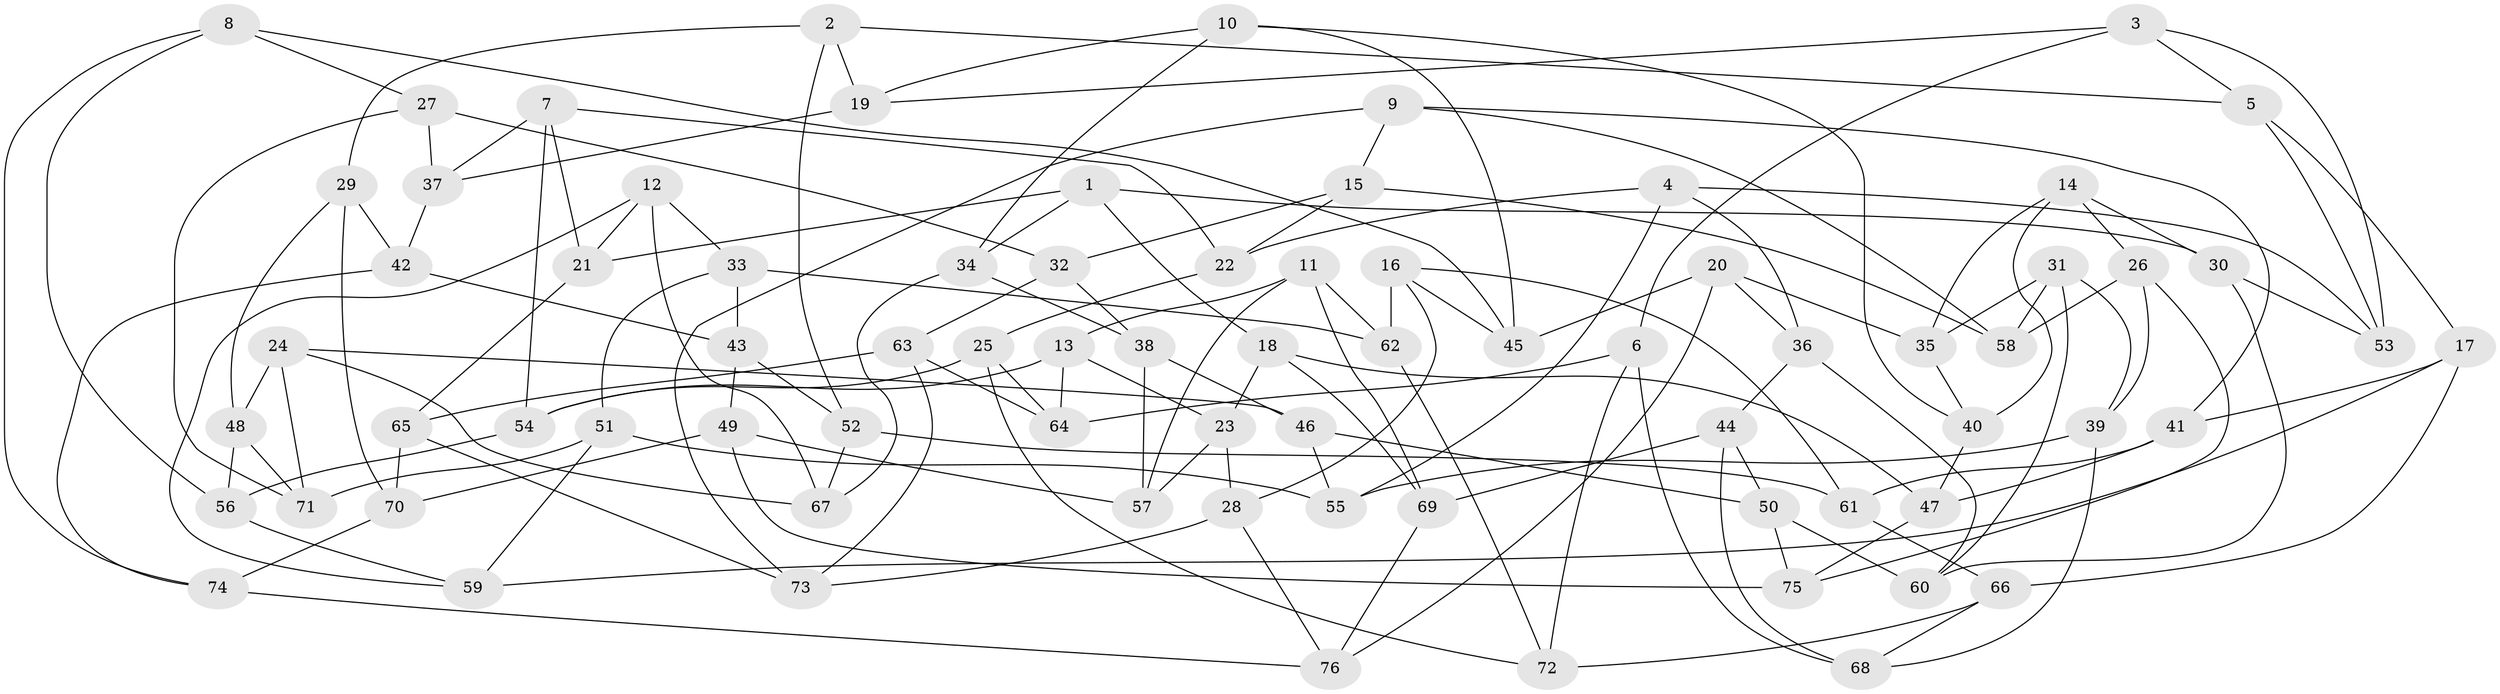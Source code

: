 // coarse degree distribution, {4: 0.717391304347826, 3: 0.10869565217391304, 6: 0.021739130434782608, 8: 0.043478260869565216, 9: 0.043478260869565216, 7: 0.021739130434782608, 10: 0.043478260869565216}
// Generated by graph-tools (version 1.1) at 2025/53/03/04/25 22:53:30]
// undirected, 76 vertices, 152 edges
graph export_dot {
  node [color=gray90,style=filled];
  1;
  2;
  3;
  4;
  5;
  6;
  7;
  8;
  9;
  10;
  11;
  12;
  13;
  14;
  15;
  16;
  17;
  18;
  19;
  20;
  21;
  22;
  23;
  24;
  25;
  26;
  27;
  28;
  29;
  30;
  31;
  32;
  33;
  34;
  35;
  36;
  37;
  38;
  39;
  40;
  41;
  42;
  43;
  44;
  45;
  46;
  47;
  48;
  49;
  50;
  51;
  52;
  53;
  54;
  55;
  56;
  57;
  58;
  59;
  60;
  61;
  62;
  63;
  64;
  65;
  66;
  67;
  68;
  69;
  70;
  71;
  72;
  73;
  74;
  75;
  76;
  1 -- 34;
  1 -- 21;
  1 -- 18;
  1 -- 30;
  2 -- 29;
  2 -- 5;
  2 -- 19;
  2 -- 52;
  3 -- 19;
  3 -- 53;
  3 -- 5;
  3 -- 6;
  4 -- 22;
  4 -- 53;
  4 -- 55;
  4 -- 36;
  5 -- 17;
  5 -- 53;
  6 -- 64;
  6 -- 72;
  6 -- 68;
  7 -- 37;
  7 -- 22;
  7 -- 21;
  7 -- 54;
  8 -- 45;
  8 -- 56;
  8 -- 27;
  8 -- 74;
  9 -- 41;
  9 -- 73;
  9 -- 58;
  9 -- 15;
  10 -- 34;
  10 -- 45;
  10 -- 40;
  10 -- 19;
  11 -- 13;
  11 -- 69;
  11 -- 57;
  11 -- 62;
  12 -- 21;
  12 -- 33;
  12 -- 67;
  12 -- 59;
  13 -- 54;
  13 -- 23;
  13 -- 64;
  14 -- 30;
  14 -- 40;
  14 -- 26;
  14 -- 35;
  15 -- 22;
  15 -- 32;
  15 -- 58;
  16 -- 45;
  16 -- 62;
  16 -- 28;
  16 -- 61;
  17 -- 59;
  17 -- 41;
  17 -- 66;
  18 -- 23;
  18 -- 47;
  18 -- 69;
  19 -- 37;
  20 -- 76;
  20 -- 36;
  20 -- 45;
  20 -- 35;
  21 -- 65;
  22 -- 25;
  23 -- 57;
  23 -- 28;
  24 -- 67;
  24 -- 71;
  24 -- 48;
  24 -- 46;
  25 -- 64;
  25 -- 72;
  25 -- 54;
  26 -- 39;
  26 -- 75;
  26 -- 58;
  27 -- 37;
  27 -- 71;
  27 -- 32;
  28 -- 73;
  28 -- 76;
  29 -- 48;
  29 -- 70;
  29 -- 42;
  30 -- 53;
  30 -- 60;
  31 -- 60;
  31 -- 39;
  31 -- 58;
  31 -- 35;
  32 -- 63;
  32 -- 38;
  33 -- 43;
  33 -- 51;
  33 -- 62;
  34 -- 38;
  34 -- 67;
  35 -- 40;
  36 -- 44;
  36 -- 60;
  37 -- 42;
  38 -- 57;
  38 -- 46;
  39 -- 55;
  39 -- 68;
  40 -- 47;
  41 -- 47;
  41 -- 61;
  42 -- 43;
  42 -- 74;
  43 -- 49;
  43 -- 52;
  44 -- 69;
  44 -- 68;
  44 -- 50;
  46 -- 55;
  46 -- 50;
  47 -- 75;
  48 -- 56;
  48 -- 71;
  49 -- 70;
  49 -- 57;
  49 -- 75;
  50 -- 60;
  50 -- 75;
  51 -- 71;
  51 -- 59;
  51 -- 55;
  52 -- 67;
  52 -- 61;
  54 -- 56;
  56 -- 59;
  61 -- 66;
  62 -- 72;
  63 -- 73;
  63 -- 64;
  63 -- 65;
  65 -- 70;
  65 -- 73;
  66 -- 68;
  66 -- 72;
  69 -- 76;
  70 -- 74;
  74 -- 76;
}

